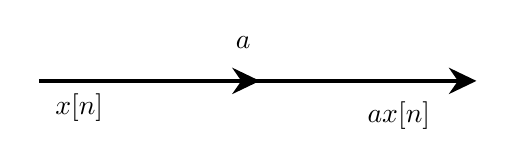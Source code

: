 \tikzset{every picture/.style={line width=0.75pt}} %set default line width to 0.75pt        

\begin{tikzpicture}[x=0.75pt,y=0.75pt,yscale=-1,xscale=1]
%uncomment if require: \path (0,229.283); %set diagram left start at 0, and has height of 229.283

%Straight Lines [id:da210821574381732] 
\draw [line width=1.5]    (21.62,98.33) -- (125,98.33) ;
\draw [shift={(128,98.33)}, rotate = 180] [fill={rgb, 255:red, 0; green, 0; blue, 0 }  ][line width=1.5]  [draw opacity=0] (13.4,-6.43) -- (0,0) -- (13.4,6.44) -- (8.9,0) -- cycle    ;

%Straight Lines [id:da820799252153864] 
\draw [line width=1.5]    (126,98.33) -- (229.38,98.33) ;
\draw [shift={(232.38,98.33)}, rotate = 180] [fill={rgb, 255:red, 0; green, 0; blue, 0 }  ][line width=1.5]  [draw opacity=0] (13.4,-6.43) -- (0,0) -- (13.4,6.44) -- (8.9,0) -- cycle    ;


% Text Node
\draw (41,111) node   {$x[n]$};
% Text Node
\draw (195,115) node   {$ax[n]$};
% Text Node
\draw (120,80) node   {$a$};


\end{tikzpicture}
